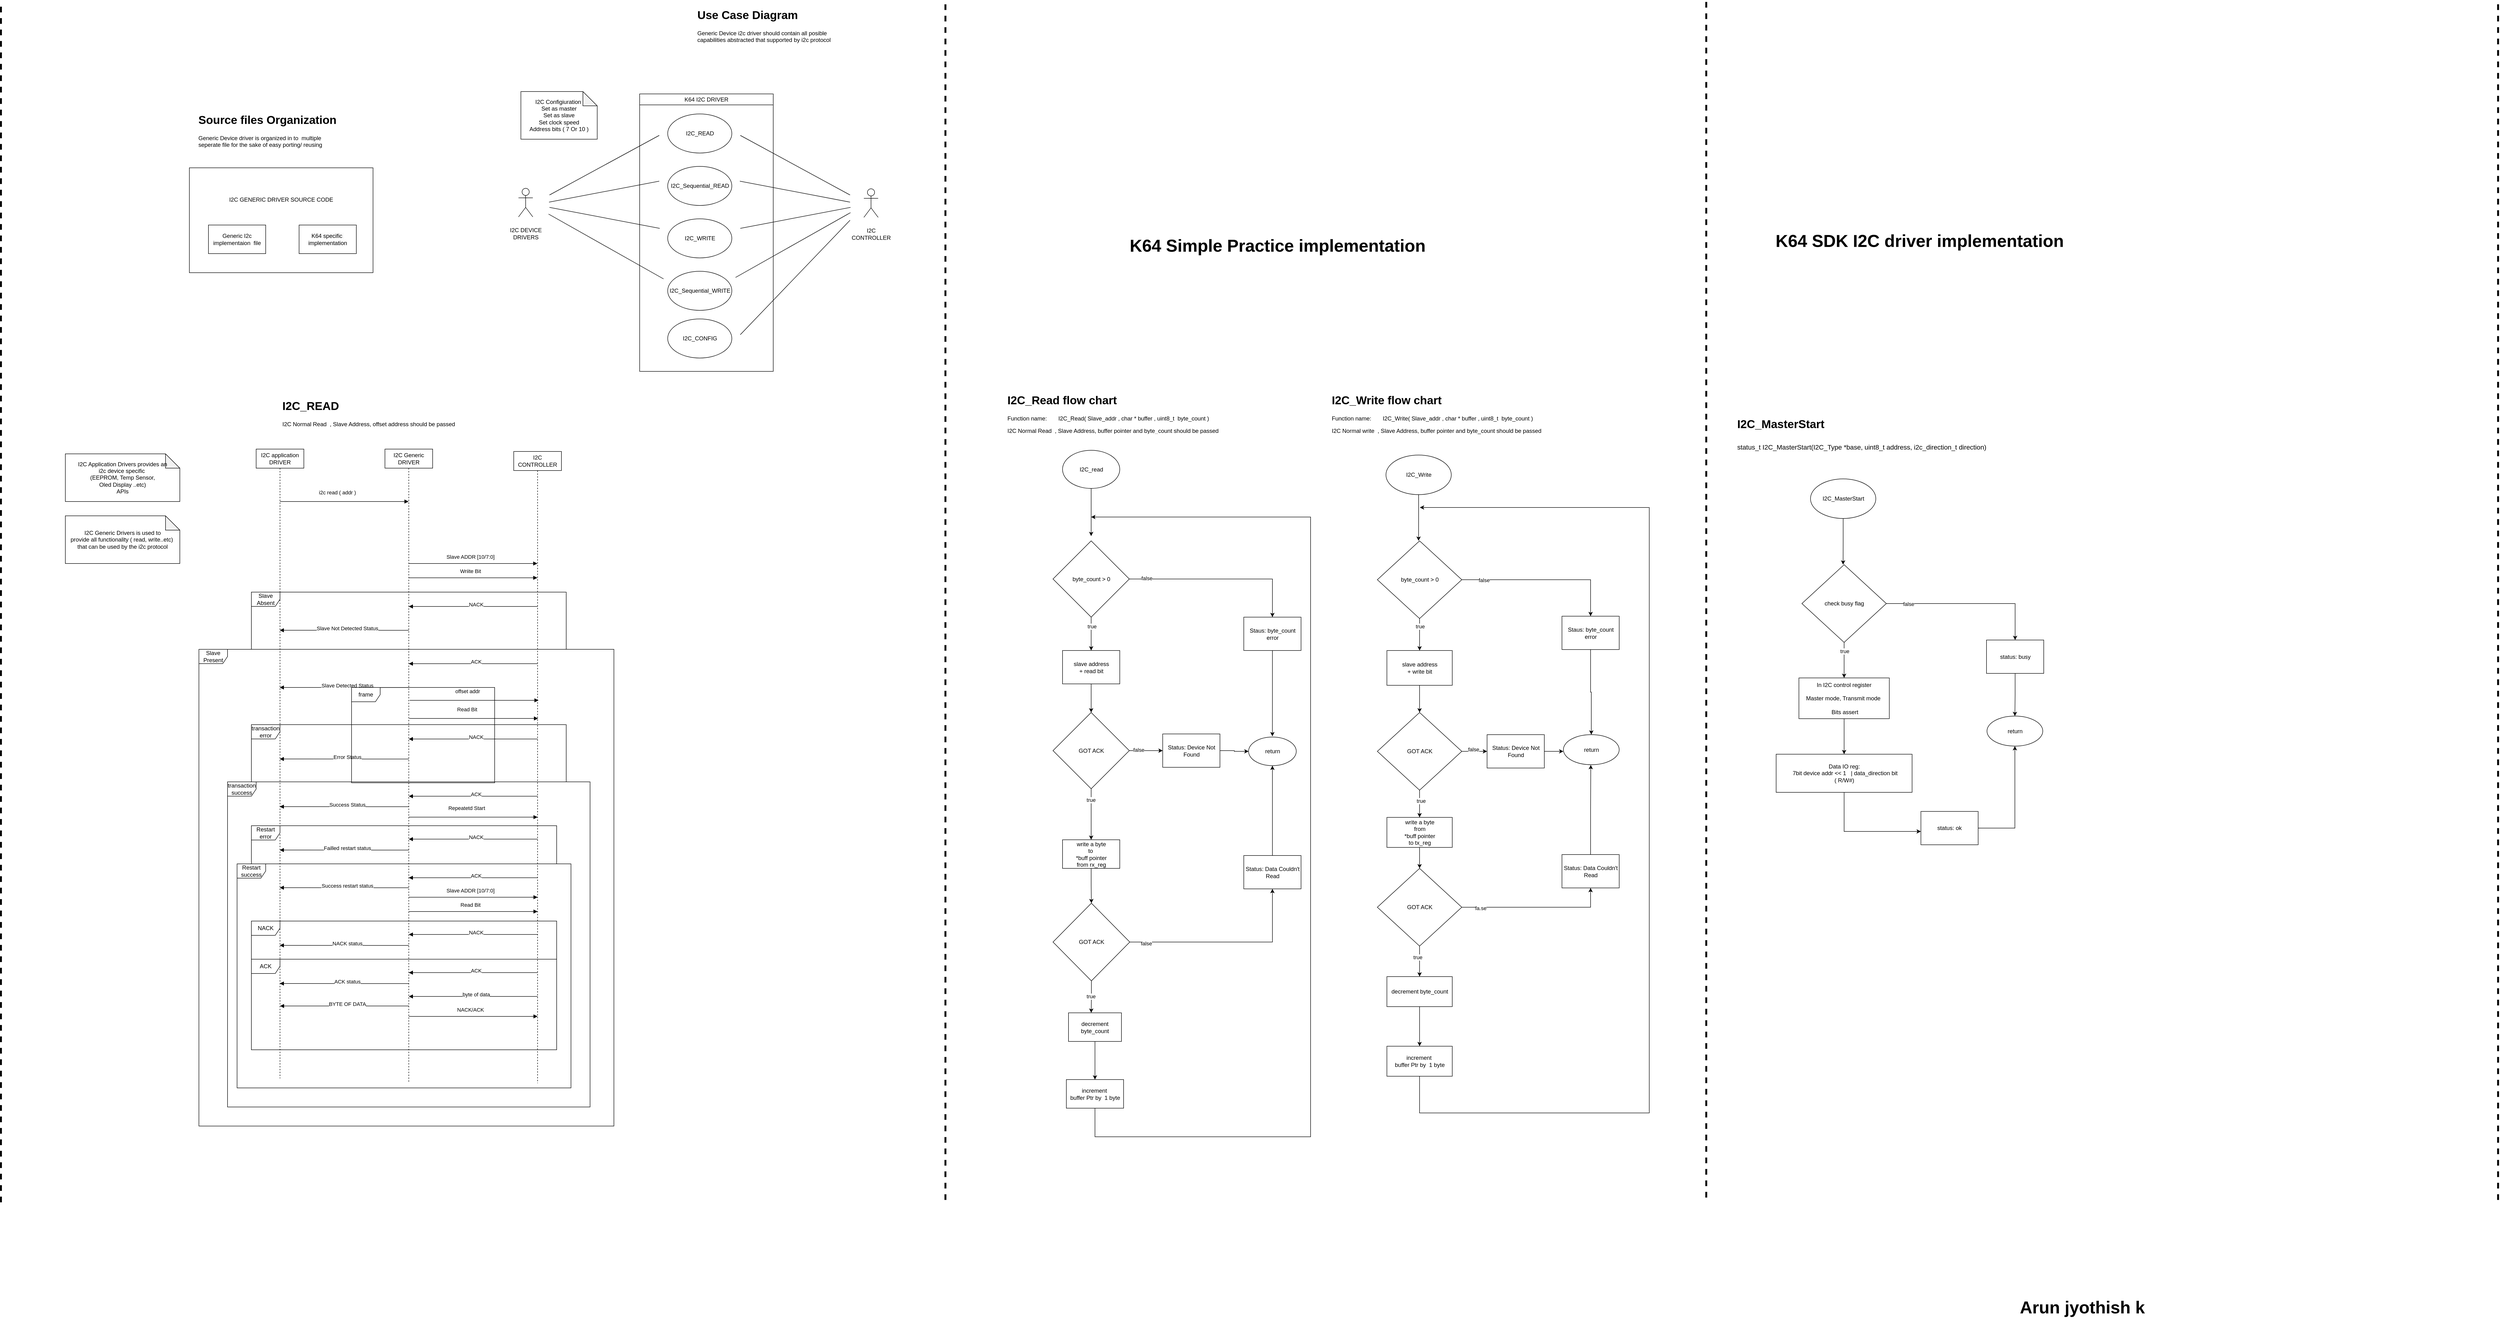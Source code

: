 <mxfile version="21.6.5" type="device">
  <diagram name="Page-1" id="e7e014a7-5840-1c2e-5031-d8a46d1fe8dd">
    <mxGraphModel dx="5681" dy="2771" grid="1" gridSize="5" guides="1" tooltips="1" connect="1" arrows="1" fold="1" page="1" pageScale="1" pageWidth="1169" pageHeight="826" background="none" math="0" shadow="0">
      <root>
        <mxCell id="0" />
        <mxCell id="1" parent="0" />
        <mxCell id="XDPDY2fB31B_0FSHA5QW-94" value="I2C application DRIVER" style="shape=umlLifeline;perimeter=lifelinePerimeter;whiteSpace=wrap;html=1;container=1;dropTarget=0;collapsible=0;recursiveResize=0;outlineConnect=0;portConstraint=eastwest;newEdgeStyle={&quot;edgeStyle&quot;:&quot;elbowEdgeStyle&quot;,&quot;elbow&quot;:&quot;vertical&quot;,&quot;curved&quot;:0,&quot;rounded&quot;:0};fontStyle=0" parent="1" vertex="1">
          <mxGeometry x="-750" y="880" width="100" height="1320" as="geometry" />
        </mxCell>
        <mxCell id="XDPDY2fB31B_0FSHA5QW-95" value="I2C Generic DRIVER" style="shape=umlLifeline;perimeter=lifelinePerimeter;whiteSpace=wrap;html=1;container=1;dropTarget=0;collapsible=0;recursiveResize=0;outlineConnect=0;portConstraint=eastwest;newEdgeStyle={&quot;edgeStyle&quot;:&quot;elbowEdgeStyle&quot;,&quot;elbow&quot;:&quot;vertical&quot;,&quot;curved&quot;:0,&quot;rounded&quot;:0};fontStyle=0" parent="1" vertex="1">
          <mxGeometry x="-480" y="880" width="100" height="1330" as="geometry" />
        </mxCell>
        <mxCell id="XDPDY2fB31B_0FSHA5QW-96" value="i2c read ( addr )" style="html=1;verticalAlign=bottom;endArrow=block;edgeStyle=elbowEdgeStyle;elbow=vertical;curved=0;rounded=0;fontStyle=0" parent="1" source="XDPDY2fB31B_0FSHA5QW-94" target="XDPDY2fB31B_0FSHA5QW-95" edge="1">
          <mxGeometry x="-0.109" y="10" width="80" relative="1" as="geometry">
            <mxPoint x="-470" y="1010" as="sourcePoint" />
            <mxPoint x="-440" y="1010" as="targetPoint" />
            <Array as="points">
              <mxPoint x="-540" y="990" />
              <mxPoint x="-530" y="1010" />
            </Array>
            <mxPoint as="offset" />
          </mxGeometry>
        </mxCell>
        <mxCell id="XDPDY2fB31B_0FSHA5QW-100" value="I2C CONTROLLER" style="shape=umlLifeline;perimeter=lifelinePerimeter;whiteSpace=wrap;html=1;container=1;dropTarget=0;collapsible=0;recursiveResize=0;outlineConnect=0;portConstraint=eastwest;newEdgeStyle={&quot;edgeStyle&quot;:&quot;elbowEdgeStyle&quot;,&quot;elbow&quot;:&quot;vertical&quot;,&quot;curved&quot;:0,&quot;rounded&quot;:0};fontStyle=0" parent="1" vertex="1">
          <mxGeometry x="-210" y="885" width="100" height="1325" as="geometry" />
        </mxCell>
        <mxCell id="XDPDY2fB31B_0FSHA5QW-101" value="Slave ADDR [10/7:0]" style="html=1;verticalAlign=bottom;endArrow=block;edgeStyle=elbowEdgeStyle;elbow=vertical;curved=0;rounded=0;fontStyle=0" parent="1" source="XDPDY2fB31B_0FSHA5QW-95" target="XDPDY2fB31B_0FSHA5QW-100" edge="1">
          <mxGeometry x="-0.044" y="5" width="80" relative="1" as="geometry">
            <mxPoint x="-399.69" y="1120" as="sourcePoint" />
            <mxPoint x="-190" y="1120" as="targetPoint" />
            <Array as="points">
              <mxPoint x="-309.5" y="1120" />
              <mxPoint x="-299.5" y="1140" />
            </Array>
            <mxPoint as="offset" />
          </mxGeometry>
        </mxCell>
        <mxCell id="XDPDY2fB31B_0FSHA5QW-102" value="Slave&lt;br&gt;Absent" style="shape=umlFrame;whiteSpace=wrap;html=1;pointerEvents=0;fontStyle=0" parent="1" vertex="1">
          <mxGeometry x="-760" y="1180" width="660" height="120" as="geometry" />
        </mxCell>
        <mxCell id="XDPDY2fB31B_0FSHA5QW-104" value="Wriite Bit" style="html=1;verticalAlign=bottom;endArrow=block;edgeStyle=elbowEdgeStyle;elbow=vertical;curved=0;rounded=0;fontStyle=0" parent="1" target="XDPDY2fB31B_0FSHA5QW-100" edge="1">
          <mxGeometry x="-0.044" y="5" width="80" relative="1" as="geometry">
            <mxPoint x="-430" y="1150" as="sourcePoint" />
            <mxPoint x="-190" y="1150" as="targetPoint" />
            <Array as="points">
              <mxPoint x="-309.5" y="1150" />
              <mxPoint x="-299.5" y="1170" />
            </Array>
            <mxPoint as="offset" />
          </mxGeometry>
        </mxCell>
        <mxCell id="XDPDY2fB31B_0FSHA5QW-105" value="Slave Not Detected Status" style="html=1;verticalAlign=bottom;endArrow=block;edgeStyle=elbowEdgeStyle;elbow=vertical;curved=0;rounded=0;fontStyle=0" parent="1" edge="1">
          <mxGeometry x="-0.044" y="5" width="80" relative="1" as="geometry">
            <mxPoint x="-430" y="1260.14" as="sourcePoint" />
            <mxPoint x="-700.5" y="1260" as="targetPoint" />
            <Array as="points">
              <mxPoint x="-539.5" y="1260" />
              <mxPoint x="-549.5" y="1240" />
            </Array>
            <mxPoint as="offset" />
          </mxGeometry>
        </mxCell>
        <mxCell id="XDPDY2fB31B_0FSHA5QW-106" value="NACK" style="html=1;verticalAlign=bottom;endArrow=block;edgeStyle=elbowEdgeStyle;elbow=horizontal;curved=0;rounded=0;fontStyle=0" parent="1" edge="1">
          <mxGeometry x="-0.044" y="5" width="80" relative="1" as="geometry">
            <mxPoint x="-160" y="1210.14" as="sourcePoint" />
            <mxPoint x="-430" y="1210.14" as="targetPoint" />
            <Array as="points">
              <mxPoint x="-269.5" y="1210" />
              <mxPoint x="-279.5" y="1190" />
            </Array>
            <mxPoint as="offset" />
          </mxGeometry>
        </mxCell>
        <mxCell id="XDPDY2fB31B_0FSHA5QW-108" value="Slave Present" style="shape=umlFrame;whiteSpace=wrap;html=1;pointerEvents=0;fontStyle=0" parent="1" vertex="1">
          <mxGeometry x="-870" y="1300" width="870" height="1000" as="geometry" />
        </mxCell>
        <mxCell id="XDPDY2fB31B_0FSHA5QW-109" value="Slave Detected Status" style="html=1;verticalAlign=bottom;endArrow=block;edgeStyle=elbowEdgeStyle;elbow=vertical;curved=0;rounded=0;fontStyle=0" parent="1" edge="1">
          <mxGeometry x="-0.044" y="5" width="80" relative="1" as="geometry">
            <mxPoint x="-430" y="1380.14" as="sourcePoint" />
            <mxPoint x="-700.5" y="1380" as="targetPoint" />
            <Array as="points">
              <mxPoint x="-539.5" y="1380" />
              <mxPoint x="-549.5" y="1360" />
            </Array>
            <mxPoint as="offset" />
          </mxGeometry>
        </mxCell>
        <mxCell id="XDPDY2fB31B_0FSHA5QW-110" value="ACK" style="html=1;verticalAlign=bottom;endArrow=block;edgeStyle=elbowEdgeStyle;elbow=horizontal;curved=0;rounded=0;fontStyle=0" parent="1" edge="1">
          <mxGeometry x="-0.044" y="5" width="80" relative="1" as="geometry">
            <mxPoint x="-160" y="1330.14" as="sourcePoint" />
            <mxPoint x="-430" y="1330.14" as="targetPoint" />
            <Array as="points">
              <mxPoint x="-269.5" y="1330" />
              <mxPoint x="-279.5" y="1310" />
            </Array>
            <mxPoint as="offset" />
          </mxGeometry>
        </mxCell>
        <mxCell id="XDPDY2fB31B_0FSHA5QW-113" value="offset addr" style="html=1;verticalAlign=bottom;endArrow=block;edgeStyle=elbowEdgeStyle;elbow=vertical;curved=0;rounded=0;fontStyle=0" parent="1" edge="1">
          <mxGeometry x="-0.109" y="10" width="80" relative="1" as="geometry">
            <mxPoint x="-428" y="1407" as="sourcePoint" />
            <mxPoint x="-158" y="1407" as="targetPoint" />
            <Array as="points">
              <mxPoint x="-268" y="1407" />
              <mxPoint x="-258" y="1427" />
            </Array>
            <mxPoint as="offset" />
          </mxGeometry>
        </mxCell>
        <mxCell id="XDPDY2fB31B_0FSHA5QW-114" value="transaction error" style="shape=umlFrame;whiteSpace=wrap;html=1;pointerEvents=0;fontStyle=0" parent="1" vertex="1">
          <mxGeometry x="-760" y="1458" width="660" height="120" as="geometry" />
        </mxCell>
        <mxCell id="XDPDY2fB31B_0FSHA5QW-115" value="NACK" style="html=1;verticalAlign=bottom;endArrow=block;edgeStyle=elbowEdgeStyle;elbow=horizontal;curved=0;rounded=0;fontStyle=0" parent="1" edge="1">
          <mxGeometry x="-0.044" y="5" width="80" relative="1" as="geometry">
            <mxPoint x="-160" y="1488.14" as="sourcePoint" />
            <mxPoint x="-430" y="1488.14" as="targetPoint" />
            <Array as="points">
              <mxPoint x="-269.5" y="1488" />
              <mxPoint x="-279.5" y="1468" />
            </Array>
            <mxPoint as="offset" />
          </mxGeometry>
        </mxCell>
        <mxCell id="XDPDY2fB31B_0FSHA5QW-116" value="transaction success" style="shape=umlFrame;whiteSpace=wrap;html=1;pointerEvents=0;fontStyle=0" parent="1" vertex="1">
          <mxGeometry x="-810" y="1578" width="760" height="682" as="geometry" />
        </mxCell>
        <mxCell id="XDPDY2fB31B_0FSHA5QW-117" value="ACK" style="html=1;verticalAlign=bottom;endArrow=block;edgeStyle=elbowEdgeStyle;elbow=horizontal;curved=0;rounded=0;fontStyle=0" parent="1" edge="1">
          <mxGeometry x="-0.044" y="5" width="80" relative="1" as="geometry">
            <mxPoint x="-160" y="1608.14" as="sourcePoint" />
            <mxPoint x="-430" y="1608.14" as="targetPoint" />
            <Array as="points">
              <mxPoint x="-269.5" y="1608" />
              <mxPoint x="-279.5" y="1588" />
            </Array>
            <mxPoint as="offset" />
          </mxGeometry>
        </mxCell>
        <mxCell id="XDPDY2fB31B_0FSHA5QW-118" value="Repeatetd Start" style="html=1;verticalAlign=bottom;endArrow=block;edgeStyle=elbowEdgeStyle;elbow=vertical;curved=0;rounded=0;fontStyle=0" parent="1" edge="1">
          <mxGeometry x="-0.109" y="10" width="80" relative="1" as="geometry">
            <mxPoint x="-430" y="1652" as="sourcePoint" />
            <mxPoint x="-160" y="1652" as="targetPoint" />
            <Array as="points">
              <mxPoint x="-270" y="1652" />
              <mxPoint x="-260" y="1672" />
            </Array>
            <mxPoint as="offset" />
          </mxGeometry>
        </mxCell>
        <mxCell id="XDPDY2fB31B_0FSHA5QW-119" value="Read Bit" style="html=1;verticalAlign=bottom;endArrow=block;edgeStyle=elbowEdgeStyle;elbow=vertical;curved=0;rounded=0;fontStyle=0" parent="1" edge="1">
          <mxGeometry x="-0.109" y="10" width="80" relative="1" as="geometry">
            <mxPoint x="-429" y="1445" as="sourcePoint" />
            <mxPoint x="-159" y="1445" as="targetPoint" />
            <Array as="points">
              <mxPoint x="-269" y="1445" />
              <mxPoint x="-259" y="1465" />
            </Array>
            <mxPoint as="offset" />
          </mxGeometry>
        </mxCell>
        <mxCell id="XDPDY2fB31B_0FSHA5QW-120" value="Error Status" style="html=1;verticalAlign=bottom;endArrow=block;edgeStyle=elbowEdgeStyle;elbow=vertical;curved=0;rounded=0;fontStyle=0" parent="1" edge="1">
          <mxGeometry x="-0.044" y="5" width="80" relative="1" as="geometry">
            <mxPoint x="-430" y="1530.14" as="sourcePoint" />
            <mxPoint x="-700.5" y="1530" as="targetPoint" />
            <Array as="points">
              <mxPoint x="-539.5" y="1530" />
              <mxPoint x="-549.5" y="1510" />
            </Array>
            <mxPoint as="offset" />
          </mxGeometry>
        </mxCell>
        <mxCell id="XDPDY2fB31B_0FSHA5QW-121" value="Failled restart status" style="html=1;verticalAlign=bottom;endArrow=block;edgeStyle=elbowEdgeStyle;elbow=vertical;curved=0;rounded=0;fontStyle=0" parent="1" edge="1">
          <mxGeometry x="-0.044" y="5" width="80" relative="1" as="geometry">
            <mxPoint x="-430" y="1721.14" as="sourcePoint" />
            <mxPoint x="-700.5" y="1721" as="targetPoint" />
            <Array as="points">
              <mxPoint x="-539.5" y="1721" />
              <mxPoint x="-549.5" y="1701" />
            </Array>
            <mxPoint as="offset" />
          </mxGeometry>
        </mxCell>
        <mxCell id="XDPDY2fB31B_0FSHA5QW-122" value="Success Status" style="html=1;verticalAlign=bottom;endArrow=block;edgeStyle=elbowEdgeStyle;elbow=vertical;curved=0;rounded=0;fontStyle=0" parent="1" edge="1">
          <mxGeometry x="-0.044" y="5" width="80" relative="1" as="geometry">
            <mxPoint x="-430" y="1630.14" as="sourcePoint" />
            <mxPoint x="-700.5" y="1630" as="targetPoint" />
            <Array as="points">
              <mxPoint x="-539.5" y="1630" />
              <mxPoint x="-549.5" y="1610" />
            </Array>
            <mxPoint as="offset" />
          </mxGeometry>
        </mxCell>
        <mxCell id="XDPDY2fB31B_0FSHA5QW-123" value="Restart error" style="shape=umlFrame;whiteSpace=wrap;html=1;pointerEvents=0;fontStyle=0" parent="1" vertex="1">
          <mxGeometry x="-760" y="1670" width="640" height="80" as="geometry" />
        </mxCell>
        <mxCell id="XDPDY2fB31B_0FSHA5QW-124" value="Restart success" style="shape=umlFrame;whiteSpace=wrap;html=1;pointerEvents=0;fontStyle=0" parent="1" vertex="1">
          <mxGeometry x="-790" y="1750" width="700" height="470" as="geometry" />
        </mxCell>
        <mxCell id="XDPDY2fB31B_0FSHA5QW-125" value="Success restart status" style="html=1;verticalAlign=bottom;endArrow=block;edgeStyle=elbowEdgeStyle;elbow=vertical;curved=0;rounded=0;fontStyle=0" parent="1" edge="1">
          <mxGeometry x="-0.044" y="5" width="80" relative="1" as="geometry">
            <mxPoint x="-430" y="1800.14" as="sourcePoint" />
            <mxPoint x="-700.5" y="1800" as="targetPoint" />
            <Array as="points">
              <mxPoint x="-539.5" y="1800" />
              <mxPoint x="-549.5" y="1780" />
            </Array>
            <mxPoint as="offset" />
          </mxGeometry>
        </mxCell>
        <mxCell id="XDPDY2fB31B_0FSHA5QW-126" value="NACK" style="html=1;verticalAlign=bottom;endArrow=block;edgeStyle=elbowEdgeStyle;elbow=horizontal;curved=0;rounded=0;fontStyle=0" parent="1" edge="1">
          <mxGeometry x="-0.044" y="5" width="80" relative="1" as="geometry">
            <mxPoint x="-160" y="1698.14" as="sourcePoint" />
            <mxPoint x="-430" y="1698.14" as="targetPoint" />
            <Array as="points">
              <mxPoint x="-269.5" y="1698" />
              <mxPoint x="-279.5" y="1678" />
            </Array>
            <mxPoint as="offset" />
          </mxGeometry>
        </mxCell>
        <mxCell id="XDPDY2fB31B_0FSHA5QW-127" value="ACK" style="html=1;verticalAlign=bottom;endArrow=block;edgeStyle=elbowEdgeStyle;elbow=horizontal;curved=0;rounded=0;fontStyle=0" parent="1" edge="1">
          <mxGeometry x="-0.044" y="5" width="80" relative="1" as="geometry">
            <mxPoint x="-160" y="1779.14" as="sourcePoint" />
            <mxPoint x="-430" y="1779.14" as="targetPoint" />
            <Array as="points">
              <mxPoint x="-269.5" y="1779" />
              <mxPoint x="-279.5" y="1759" />
            </Array>
            <mxPoint as="offset" />
          </mxGeometry>
        </mxCell>
        <mxCell id="XDPDY2fB31B_0FSHA5QW-130" value="I2C Application Drivers provides&amp;nbsp;an &lt;br&gt;i2c device specific&amp;nbsp;&lt;br&gt;(EEPROM, Temp Sensor,&lt;br&gt;Oled Display ..etc)&lt;br&gt;APIs" style="shape=note;whiteSpace=wrap;html=1;backgroundOutline=1;darkOpacity=0.05;" parent="1" vertex="1">
          <mxGeometry x="-1150" y="890" width="240" height="100" as="geometry" />
        </mxCell>
        <mxCell id="XDPDY2fB31B_0FSHA5QW-131" value="I2C Generic Drivers is used to &lt;br&gt;provide all functionality ( read, write..etc)&amp;nbsp;&lt;br&gt;that can be used by the i2c protocol" style="shape=note;whiteSpace=wrap;html=1;backgroundOutline=1;darkOpacity=0.05;" parent="1" vertex="1">
          <mxGeometry x="-1150" y="1020" width="240" height="100" as="geometry" />
        </mxCell>
        <mxCell id="XDPDY2fB31B_0FSHA5QW-132" value="Slave ADDR [10/7:0]" style="html=1;verticalAlign=bottom;endArrow=block;edgeStyle=elbowEdgeStyle;elbow=vertical;curved=0;rounded=0;fontStyle=0" parent="1" edge="1">
          <mxGeometry x="-0.044" y="5" width="80" relative="1" as="geometry">
            <mxPoint x="-430" y="1820" as="sourcePoint" />
            <mxPoint x="-160" y="1820" as="targetPoint" />
            <Array as="points">
              <mxPoint x="-309.5" y="1820" />
              <mxPoint x="-299.5" y="1840" />
            </Array>
            <mxPoint as="offset" />
          </mxGeometry>
        </mxCell>
        <mxCell id="XDPDY2fB31B_0FSHA5QW-136" value="NACK status" style="html=1;verticalAlign=bottom;endArrow=block;edgeStyle=elbowEdgeStyle;elbow=vertical;curved=0;rounded=0;fontStyle=0" parent="1" edge="1">
          <mxGeometry x="-0.044" y="5" width="80" relative="1" as="geometry">
            <mxPoint x="-430" y="1921.14" as="sourcePoint" />
            <mxPoint x="-700.5" y="1921" as="targetPoint" />
            <Array as="points">
              <mxPoint x="-539.5" y="1921" />
              <mxPoint x="-549.5" y="1901" />
            </Array>
            <mxPoint as="offset" />
          </mxGeometry>
        </mxCell>
        <mxCell id="XDPDY2fB31B_0FSHA5QW-137" value="NACK" style="shape=umlFrame;whiteSpace=wrap;html=1;pointerEvents=0;fontStyle=0" parent="1" vertex="1">
          <mxGeometry x="-760" y="1870" width="640" height="80" as="geometry" />
        </mxCell>
        <mxCell id="XDPDY2fB31B_0FSHA5QW-138" value="NACK" style="html=1;verticalAlign=bottom;endArrow=block;edgeStyle=elbowEdgeStyle;elbow=horizontal;curved=0;rounded=0;fontStyle=0" parent="1" edge="1">
          <mxGeometry x="-0.044" y="5" width="80" relative="1" as="geometry">
            <mxPoint x="-160" y="1898.14" as="sourcePoint" />
            <mxPoint x="-430" y="1898.14" as="targetPoint" />
            <Array as="points">
              <mxPoint x="-269.5" y="1898" />
              <mxPoint x="-279.5" y="1878" />
            </Array>
            <mxPoint as="offset" />
          </mxGeometry>
        </mxCell>
        <mxCell id="XDPDY2fB31B_0FSHA5QW-139" value="Read Bit" style="html=1;verticalAlign=bottom;endArrow=block;edgeStyle=elbowEdgeStyle;elbow=vertical;curved=0;rounded=0;fontStyle=0" parent="1" edge="1">
          <mxGeometry x="-0.044" y="5" width="80" relative="1" as="geometry">
            <mxPoint x="-430" y="1850" as="sourcePoint" />
            <mxPoint x="-160" y="1850" as="targetPoint" />
            <Array as="points">
              <mxPoint x="-309.5" y="1850" />
              <mxPoint x="-299.5" y="1870" />
            </Array>
            <mxPoint as="offset" />
          </mxGeometry>
        </mxCell>
        <mxCell id="XDPDY2fB31B_0FSHA5QW-140" value="ACK status" style="html=1;verticalAlign=bottom;endArrow=block;edgeStyle=elbowEdgeStyle;elbow=vertical;curved=0;rounded=0;fontStyle=0" parent="1" edge="1">
          <mxGeometry x="-0.044" y="5" width="80" relative="1" as="geometry">
            <mxPoint x="-430" y="2001.14" as="sourcePoint" />
            <mxPoint x="-700.5" y="2001" as="targetPoint" />
            <Array as="points">
              <mxPoint x="-539.5" y="2001" />
              <mxPoint x="-549.5" y="1981" />
            </Array>
            <mxPoint as="offset" />
          </mxGeometry>
        </mxCell>
        <mxCell id="XDPDY2fB31B_0FSHA5QW-141" value="ACK" style="shape=umlFrame;whiteSpace=wrap;html=1;pointerEvents=0;fontStyle=0" parent="1" vertex="1">
          <mxGeometry x="-760" y="1950" width="640" height="190" as="geometry" />
        </mxCell>
        <mxCell id="XDPDY2fB31B_0FSHA5QW-142" value="ACK" style="html=1;verticalAlign=bottom;endArrow=block;edgeStyle=elbowEdgeStyle;elbow=horizontal;curved=0;rounded=0;fontStyle=0" parent="1" edge="1">
          <mxGeometry x="-0.044" y="5" width="80" relative="1" as="geometry">
            <mxPoint x="-160" y="1978.14" as="sourcePoint" />
            <mxPoint x="-430" y="1978.14" as="targetPoint" />
            <Array as="points">
              <mxPoint x="-269.5" y="1978" />
              <mxPoint x="-279.5" y="1958" />
            </Array>
            <mxPoint as="offset" />
          </mxGeometry>
        </mxCell>
        <mxCell id="XDPDY2fB31B_0FSHA5QW-144" value="&lt;h1&gt;I2C_READ&lt;/h1&gt;&lt;p&gt;I2C Normal Read&amp;nbsp; , Slave Address, offset address should be passed&amp;nbsp;&lt;/p&gt;&lt;p&gt;&lt;br&gt;&lt;/p&gt;" style="text;html=1;strokeColor=none;fillColor=none;spacing=5;spacingTop=-20;whiteSpace=wrap;overflow=hidden;rounded=0;" parent="1" vertex="1">
          <mxGeometry x="-700" y="770" width="559" height="90" as="geometry" />
        </mxCell>
        <mxCell id="XDPDY2fB31B_0FSHA5QW-145" value="byte of data" style="html=1;verticalAlign=bottom;endArrow=block;edgeStyle=elbowEdgeStyle;elbow=horizontal;curved=0;rounded=0;fontStyle=0" parent="1" edge="1">
          <mxGeometry x="-0.044" y="5" width="80" relative="1" as="geometry">
            <mxPoint x="-160" y="2028.14" as="sourcePoint" />
            <mxPoint x="-430" y="2028.14" as="targetPoint" />
            <Array as="points">
              <mxPoint x="-269.5" y="2028" />
              <mxPoint x="-279.5" y="2008" />
            </Array>
            <mxPoint as="offset" />
          </mxGeometry>
        </mxCell>
        <mxCell id="XDPDY2fB31B_0FSHA5QW-146" value="NACK/ACK" style="html=1;verticalAlign=bottom;endArrow=block;edgeStyle=elbowEdgeStyle;elbow=vertical;curved=0;rounded=0;fontStyle=0" parent="1" edge="1">
          <mxGeometry x="-0.044" y="5" width="80" relative="1" as="geometry">
            <mxPoint x="-430" y="2070" as="sourcePoint" />
            <mxPoint x="-160" y="2070" as="targetPoint" />
            <Array as="points">
              <mxPoint x="-309.5" y="2070" />
              <mxPoint x="-299.5" y="2090" />
            </Array>
            <mxPoint as="offset" />
          </mxGeometry>
        </mxCell>
        <mxCell id="XDPDY2fB31B_0FSHA5QW-149" value="BYTE OF DATA" style="html=1;verticalAlign=bottom;endArrow=block;edgeStyle=elbowEdgeStyle;elbow=horizontal;curved=0;rounded=0;fontStyle=0" parent="1" edge="1">
          <mxGeometry x="-0.044" y="5" width="80" relative="1" as="geometry">
            <mxPoint x="-430" y="2048.14" as="sourcePoint" />
            <mxPoint x="-700" y="2048.14" as="targetPoint" />
            <Array as="points">
              <mxPoint x="-539.5" y="2048" />
              <mxPoint x="-549.5" y="2028" />
            </Array>
            <mxPoint as="offset" />
          </mxGeometry>
        </mxCell>
        <mxCell id="XDPDY2fB31B_0FSHA5QW-150" value="I2C GENERIC DRIVER SOURCE CODE&lt;br&gt;&lt;br&gt;&lt;br&gt;&lt;br&gt;&lt;br&gt;&lt;br&gt;&lt;br&gt;" style="rounded=0;whiteSpace=wrap;html=1;" parent="1" vertex="1">
          <mxGeometry x="-890" y="290" width="385" height="220" as="geometry" />
        </mxCell>
        <mxCell id="XDPDY2fB31B_0FSHA5QW-151" value="Generic I2c &lt;br&gt;implementaion&amp;nbsp; file" style="rounded=0;whiteSpace=wrap;html=1;" parent="1" vertex="1">
          <mxGeometry x="-850" y="410" width="120" height="60" as="geometry" />
        </mxCell>
        <mxCell id="XDPDY2fB31B_0FSHA5QW-152" value="&lt;span style=&quot;color: rgb(0, 0, 0); font-family: Helvetica; font-size: 12px; font-style: normal; font-variant-ligatures: normal; font-variant-caps: normal; font-weight: 400; letter-spacing: normal; orphans: 2; text-align: center; text-indent: 0px; text-transform: none; widows: 2; word-spacing: 0px; -webkit-text-stroke-width: 0px; background-color: rgb(251, 251, 251); text-decoration-thickness: initial; text-decoration-style: initial; text-decoration-color: initial; float: none; display: inline !important;&quot;&gt;K64 specific&amp;nbsp; implementation&lt;br&gt;&lt;/span&gt;" style="rounded=0;whiteSpace=wrap;html=1;" parent="1" vertex="1">
          <mxGeometry x="-660" y="410" width="120" height="60" as="geometry" />
        </mxCell>
        <mxCell id="XDPDY2fB31B_0FSHA5QW-156" value="&lt;h1&gt;Source files Organization&lt;/h1&gt;&lt;p&gt;Generic Device driver is organized in to&amp;nbsp; multiple seperate file for the sake of easy porting/ reusing&lt;br&gt;&lt;br&gt;&lt;/p&gt;" style="text;html=1;strokeColor=none;fillColor=none;spacing=5;spacingTop=-20;whiteSpace=wrap;overflow=hidden;rounded=0;" parent="1" vertex="1">
          <mxGeometry x="-876" y="170" width="310" height="110" as="geometry" />
        </mxCell>
        <mxCell id="XDPDY2fB31B_0FSHA5QW-171" value="&lt;h1&gt;Use Case Diagram&lt;/h1&gt;&lt;p&gt;Generic Device i2c driver should contain all posible capabilities abstracted that supported by i2c protocol&lt;br&gt;&lt;/p&gt;" style="text;html=1;strokeColor=none;fillColor=none;spacing=5;spacingTop=-20;whiteSpace=wrap;overflow=hidden;rounded=0;" parent="1" vertex="1">
          <mxGeometry x="170" y="-50" width="310" height="110" as="geometry" />
        </mxCell>
        <mxCell id="FrsKSQGcC8ofoDUd6UHJ-16" value="frame" style="shape=umlFrame;whiteSpace=wrap;html=1;pointerEvents=0;" parent="1" vertex="1">
          <mxGeometry x="-550" y="1380" width="300" height="200" as="geometry" />
        </mxCell>
        <mxCell id="VB3f98sTvIbPoCruJzA4-37" value="&lt;h1&gt;I2C_Write flow chart&lt;/h1&gt;&lt;div&gt;Function name:&lt;span style=&quot;white-space: pre;&quot;&gt;&#x9;&lt;/span&gt;I2C_Write( Slave_addr , char * buffer , uint8_t&amp;nbsp; byte_count )&lt;/div&gt;&lt;p&gt;I2C Normal write&amp;nbsp; , Slave Address, buffer pointer and byte_count should be passed&amp;nbsp;&lt;/p&gt;&lt;p&gt;&lt;br&gt;&lt;/p&gt;" style="text;html=1;strokeColor=none;fillColor=none;spacing=5;spacingTop=-20;whiteSpace=wrap;overflow=hidden;rounded=0;" vertex="1" parent="1">
          <mxGeometry x="1500" y="757.5" width="576" height="93" as="geometry" />
        </mxCell>
        <mxCell id="VB3f98sTvIbPoCruJzA4-113" value="&lt;h1&gt;&lt;font style=&quot;&quot;&gt;&lt;font style=&quot;font-size: 24px;&quot;&gt;I2C_MasterStart&lt;/font&gt;&lt;br&gt;&lt;/font&gt;&lt;/h1&gt;&lt;h1&gt;&lt;font style=&quot;font-size: 14px; font-weight: normal;&quot;&gt;status_t I2C_MasterStart(I2C_Type *base, uint8_t address, i2c_direction_t direction)&lt;/font&gt;&lt;br&gt;&lt;/h1&gt;" style="text;html=1;strokeColor=none;fillColor=none;spacing=5;spacingTop=-20;whiteSpace=wrap;overflow=hidden;rounded=0;" vertex="1" parent="1">
          <mxGeometry x="2350" y="807.5" width="1000" height="93" as="geometry" />
        </mxCell>
        <mxCell id="VB3f98sTvIbPoCruJzA4-142" value="" style="endArrow=none;dashed=1;html=1;rounded=0;strokeWidth=4;" edge="1" parent="1">
          <mxGeometry width="50" height="50" relative="1" as="geometry">
            <mxPoint x="2290" y="2450" as="sourcePoint" />
            <mxPoint x="2290" y="-60" as="targetPoint" />
          </mxGeometry>
        </mxCell>
        <mxCell id="VB3f98sTvIbPoCruJzA4-143" value="&lt;b&gt;&lt;font style=&quot;font-size: 36px;&quot;&gt;K64 SDK I2C driver implementation&lt;/font&gt;&lt;/b&gt;" style="text;html=1;align=center;verticalAlign=middle;resizable=0;points=[];autosize=1;strokeColor=none;fillColor=none;" vertex="1" parent="1">
          <mxGeometry x="2424" y="413" width="625" height="60" as="geometry" />
        </mxCell>
        <mxCell id="VB3f98sTvIbPoCruJzA4-144" value="&lt;b&gt;&lt;font style=&quot;font-size: 36px;&quot;&gt;K64 Simple Practice implementation&lt;/font&gt;&lt;/b&gt;" style="text;html=1;align=center;verticalAlign=middle;resizable=0;points=[];autosize=1;strokeColor=none;fillColor=none;" vertex="1" parent="1">
          <mxGeometry x="1071" y="423" width="640" height="60" as="geometry" />
        </mxCell>
        <mxCell id="VB3f98sTvIbPoCruJzA4-147" value="" style="endArrow=none;dashed=1;html=1;rounded=0;strokeWidth=4;" edge="1" parent="1">
          <mxGeometry width="50" height="50" relative="1" as="geometry">
            <mxPoint x="695" y="2455" as="sourcePoint" />
            <mxPoint x="695" y="-55" as="targetPoint" />
          </mxGeometry>
        </mxCell>
        <mxCell id="VB3f98sTvIbPoCruJzA4-149" value="&lt;b&gt;&lt;font style=&quot;font-size: 36px;&quot;&gt;Arun jyothish k&lt;/font&gt;&lt;/b&gt;" style="text;html=1;align=center;verticalAlign=middle;resizable=0;points=[];autosize=1;strokeColor=none;fillColor=none;" vertex="1" parent="1">
          <mxGeometry x="2935" y="2650" width="285" height="60" as="geometry" />
        </mxCell>
        <mxCell id="VB3f98sTvIbPoCruJzA4-150" value="" style="endArrow=none;dashed=1;html=1;rounded=0;strokeWidth=4;" edge="1" parent="1">
          <mxGeometry width="50" height="50" relative="1" as="geometry">
            <mxPoint x="3950" y="2455" as="sourcePoint" />
            <mxPoint x="3950" y="-55" as="targetPoint" />
          </mxGeometry>
        </mxCell>
        <mxCell id="VB3f98sTvIbPoCruJzA4-151" value="" style="endArrow=none;dashed=1;html=1;rounded=0;strokeWidth=4;" edge="1" parent="1">
          <mxGeometry width="50" height="50" relative="1" as="geometry">
            <mxPoint x="-1285" y="2460" as="sourcePoint" />
            <mxPoint x="-1285" y="-50" as="targetPoint" />
          </mxGeometry>
        </mxCell>
        <mxCell id="VB3f98sTvIbPoCruJzA4-152" value="" style="group" vertex="1" connectable="0" parent="1">
          <mxGeometry x="-200" y="130" width="754" height="587" as="geometry" />
        </mxCell>
        <mxCell id="2" value="K64 I2C DRIVER" style="swimlane;whiteSpace=wrap;fontStyle=0;container=0;" parent="VB3f98sTvIbPoCruJzA4-152" vertex="1">
          <mxGeometry x="254" y="5" width="280" height="582" as="geometry" />
        </mxCell>
        <mxCell id="XDPDY2fB31B_0FSHA5QW-45" value="&lt;br&gt;I2C DEVICE &lt;br&gt;DRIVERS" style="shape=umlActor;verticalLabelPosition=bottom;verticalAlign=top;html=1;outlineConnect=0;fontStyle=0" parent="VB3f98sTvIbPoCruJzA4-152" vertex="1">
          <mxGeometry y="203" width="30" height="60" as="geometry" />
        </mxCell>
        <mxCell id="XDPDY2fB31B_0FSHA5QW-46" value="&lt;br&gt;I2C &lt;br&gt;CONTROLLER" style="shape=umlActor;verticalLabelPosition=bottom;verticalAlign=top;html=1;outlineConnect=0;fontStyle=0" parent="VB3f98sTvIbPoCruJzA4-152" vertex="1">
          <mxGeometry x="724" y="204" width="30" height="60" as="geometry" />
        </mxCell>
        <mxCell id="XDPDY2fB31B_0FSHA5QW-64" value="" style="ellipse;whiteSpace=wrap;html=1;align=center;aspect=fixed;fillColor=none;strokeColor=none;resizable=0;perimeter=centerPerimeter;rotatable=0;allowArrows=0;points=[];outlineConnect=1;fontStyle=0;container=0;" parent="VB3f98sTvIbPoCruJzA4-152" vertex="1">
          <mxGeometry x="514" y="226" width="10" height="10" as="geometry" />
        </mxCell>
        <mxCell id="XDPDY2fB31B_0FSHA5QW-67" value="" style="ellipse;whiteSpace=wrap;html=1;align=center;aspect=fixed;fillColor=none;strokeColor=none;resizable=0;perimeter=centerPerimeter;rotatable=0;allowArrows=0;points=[];outlineConnect=1;fontStyle=0" parent="VB3f98sTvIbPoCruJzA4-152" vertex="1">
          <mxGeometry x="685" y="120" width="10" height="10" as="geometry" />
        </mxCell>
        <mxCell id="XDPDY2fB31B_0FSHA5QW-77" value="" style="endArrow=none;html=1;rounded=0;fontStyle=0" parent="VB3f98sTvIbPoCruJzA4-152" edge="1">
          <mxGeometry width="50" height="50" relative="1" as="geometry">
            <mxPoint x="455" y="390" as="sourcePoint" />
            <mxPoint x="696" y="254" as="targetPoint" />
          </mxGeometry>
        </mxCell>
        <mxCell id="XDPDY2fB31B_0FSHA5QW-78" value="" style="endArrow=none;html=1;rounded=0;fontStyle=0" parent="VB3f98sTvIbPoCruJzA4-152" edge="1">
          <mxGeometry width="50" height="50" relative="1" as="geometry">
            <mxPoint x="465" y="92" as="sourcePoint" />
            <mxPoint x="695" y="217" as="targetPoint" />
          </mxGeometry>
        </mxCell>
        <mxCell id="XDPDY2fB31B_0FSHA5QW-80" value="" style="endArrow=none;html=1;rounded=0;fontStyle=0" parent="VB3f98sTvIbPoCruJzA4-152" edge="1">
          <mxGeometry width="50" height="50" relative="1" as="geometry">
            <mxPoint x="465" y="287" as="sourcePoint" />
            <mxPoint x="696" y="243" as="targetPoint" />
          </mxGeometry>
        </mxCell>
        <mxCell id="XDPDY2fB31B_0FSHA5QW-87" value="" style="endArrow=none;html=1;rounded=0;fontStyle=0" parent="VB3f98sTvIbPoCruJzA4-152" edge="1">
          <mxGeometry width="50" height="50" relative="1" as="geometry">
            <mxPoint x="465" y="510" as="sourcePoint" />
            <mxPoint x="695" y="270" as="targetPoint" />
          </mxGeometry>
        </mxCell>
        <mxCell id="XDPDY2fB31B_0FSHA5QW-88" value="" style="endArrow=none;html=1;rounded=0;fontStyle=0" parent="VB3f98sTvIbPoCruJzA4-152" edge="1">
          <mxGeometry width="50" height="50" relative="1" as="geometry">
            <mxPoint x="464" y="188" as="sourcePoint" />
            <mxPoint x="695" y="232" as="targetPoint" />
          </mxGeometry>
        </mxCell>
        <mxCell id="XDPDY2fB31B_0FSHA5QW-89" value="" style="endArrow=none;html=1;rounded=0;fontStyle=0" parent="VB3f98sTvIbPoCruJzA4-152" edge="1">
          <mxGeometry width="50" height="50" relative="1" as="geometry">
            <mxPoint x="304" y="393" as="sourcePoint" />
            <mxPoint x="63" y="257" as="targetPoint" />
          </mxGeometry>
        </mxCell>
        <mxCell id="XDPDY2fB31B_0FSHA5QW-90" value="" style="endArrow=none;html=1;rounded=0;fontStyle=0" parent="VB3f98sTvIbPoCruJzA4-152" edge="1">
          <mxGeometry width="50" height="50" relative="1" as="geometry">
            <mxPoint x="295" y="92" as="sourcePoint" />
            <mxPoint x="65" y="217" as="targetPoint" />
          </mxGeometry>
        </mxCell>
        <mxCell id="XDPDY2fB31B_0FSHA5QW-91" value="" style="endArrow=none;html=1;rounded=0;fontStyle=0" parent="VB3f98sTvIbPoCruJzA4-152" edge="1">
          <mxGeometry width="50" height="50" relative="1" as="geometry">
            <mxPoint x="296" y="287" as="sourcePoint" />
            <mxPoint x="65" y="243" as="targetPoint" />
          </mxGeometry>
        </mxCell>
        <mxCell id="XDPDY2fB31B_0FSHA5QW-92" value="" style="endArrow=none;html=1;rounded=0;fontStyle=0" parent="VB3f98sTvIbPoCruJzA4-152" edge="1">
          <mxGeometry width="50" height="50" relative="1" as="geometry">
            <mxPoint x="295" y="188" as="sourcePoint" />
            <mxPoint x="64" y="232" as="targetPoint" />
          </mxGeometry>
        </mxCell>
        <mxCell id="XDPDY2fB31B_0FSHA5QW-93" value="I2C Configiuration&amp;nbsp;&lt;br&gt;Set as master&lt;br&gt;Set as slave&lt;br&gt;Set clock speed&lt;br&gt;Address bits ( 7 Or 10 )" style="shape=note;whiteSpace=wrap;html=1;backgroundOutline=1;darkOpacity=0.05;fontStyle=0" parent="VB3f98sTvIbPoCruJzA4-152" vertex="1">
          <mxGeometry x="5" width="160" height="100" as="geometry" />
        </mxCell>
        <mxCell id="XDPDY2fB31B_0FSHA5QW-42" value="I2C_READ" style="ellipse;whiteSpace=wrap;html=1;fontStyle=0;container=0;" parent="VB3f98sTvIbPoCruJzA4-152" vertex="1">
          <mxGeometry x="312.75" y="47" width="134.5" height="82" as="geometry" />
        </mxCell>
        <mxCell id="XDPDY2fB31B_0FSHA5QW-43" value="I2C_WRITE" style="ellipse;whiteSpace=wrap;html=1;fontStyle=0;container=0;" parent="VB3f98sTvIbPoCruJzA4-152" vertex="1">
          <mxGeometry x="312.75" y="267" width="134.5" height="82" as="geometry" />
        </mxCell>
        <mxCell id="XDPDY2fB31B_0FSHA5QW-44" value="I2C_Sequential_WRITE" style="ellipse;whiteSpace=wrap;html=1;fontStyle=0;container=0;" parent="VB3f98sTvIbPoCruJzA4-152" vertex="1">
          <mxGeometry x="312.75" y="377" width="134.5" height="82" as="geometry" />
        </mxCell>
        <mxCell id="XDPDY2fB31B_0FSHA5QW-84" value="I2C_Sequential_READ" style="ellipse;whiteSpace=wrap;html=1;fontStyle=0;container=0;" parent="VB3f98sTvIbPoCruJzA4-152" vertex="1">
          <mxGeometry x="312.75" y="157" width="134.5" height="82" as="geometry" />
        </mxCell>
        <mxCell id="XDPDY2fB31B_0FSHA5QW-86" value="I2C_CONFIG" style="ellipse;whiteSpace=wrap;html=1;fontStyle=0;container=0;" parent="VB3f98sTvIbPoCruJzA4-152" vertex="1">
          <mxGeometry x="312.75" y="477" width="134.5" height="82" as="geometry" />
        </mxCell>
        <mxCell id="VB3f98sTvIbPoCruJzA4-153" value="" style="group" vertex="1" connectable="0" parent="1">
          <mxGeometry x="2436.5" y="942.5" width="561" height="767.5" as="geometry" />
        </mxCell>
        <mxCell id="VB3f98sTvIbPoCruJzA4-107" value="I2C_MasterStart" style="ellipse;whiteSpace=wrap;html=1;" vertex="1" parent="VB3f98sTvIbPoCruJzA4-153">
          <mxGeometry x="72" width="137" height="83" as="geometry" />
        </mxCell>
        <mxCell id="VB3f98sTvIbPoCruJzA4-112" value="check busy flag" style="rhombus;whiteSpace=wrap;html=1;" vertex="1" parent="VB3f98sTvIbPoCruJzA4-153">
          <mxGeometry x="54" y="180" width="177" height="163" as="geometry" />
        </mxCell>
        <mxCell id="VB3f98sTvIbPoCruJzA4-106" style="edgeStyle=orthogonalEdgeStyle;rounded=0;orthogonalLoop=1;jettySize=auto;html=1;entryX=0.488;entryY=-0.001;entryDx=0;entryDy=0;entryPerimeter=0;" edge="1" parent="VB3f98sTvIbPoCruJzA4-153" source="VB3f98sTvIbPoCruJzA4-107" target="VB3f98sTvIbPoCruJzA4-112">
          <mxGeometry relative="1" as="geometry">
            <mxPoint x="134" y="170" as="targetPoint" />
          </mxGeometry>
        </mxCell>
        <mxCell id="VB3f98sTvIbPoCruJzA4-114" value="return" style="ellipse;whiteSpace=wrap;html=1;" vertex="1" parent="VB3f98sTvIbPoCruJzA4-153">
          <mxGeometry x="442" y="497.5" width="117" height="63" as="geometry" />
        </mxCell>
        <mxCell id="VB3f98sTvIbPoCruJzA4-116" value="Data IO reg:&lt;br&gt;&amp;nbsp;7bit device addr &amp;lt;&amp;lt; 1&amp;nbsp; &amp;nbsp;| data_direction bit&lt;br&gt;( R/W#)" style="rounded=0;whiteSpace=wrap;html=1;" vertex="1" parent="VB3f98sTvIbPoCruJzA4-153">
          <mxGeometry y="577.5" width="285" height="80" as="geometry" />
        </mxCell>
        <mxCell id="VB3f98sTvIbPoCruJzA4-117" style="edgeStyle=orthogonalEdgeStyle;rounded=0;orthogonalLoop=1;jettySize=auto;html=1;exitX=0.5;exitY=1;exitDx=0;exitDy=0;entryX=0.5;entryY=0;entryDx=0;entryDy=0;" edge="1" parent="VB3f98sTvIbPoCruJzA4-153" source="VB3f98sTvIbPoCruJzA4-118" target="VB3f98sTvIbPoCruJzA4-116">
          <mxGeometry relative="1" as="geometry">
            <mxPoint x="142.5" y="540" as="targetPoint" />
          </mxGeometry>
        </mxCell>
        <mxCell id="VB3f98sTvIbPoCruJzA4-118" value="In I2C control register&lt;br&gt;&lt;br&gt;Master mode, Transmit mode&amp;nbsp;&lt;br&gt;&lt;br&gt;&amp;nbsp;Bits assert" style="rounded=0;whiteSpace=wrap;html=1;" vertex="1" parent="VB3f98sTvIbPoCruJzA4-153">
          <mxGeometry x="47.75" y="417.5" width="189.5" height="85.5" as="geometry" />
        </mxCell>
        <mxCell id="VB3f98sTvIbPoCruJzA4-110" style="edgeStyle=orthogonalEdgeStyle;rounded=0;orthogonalLoop=1;jettySize=auto;html=1;exitX=0.5;exitY=1;exitDx=0;exitDy=0;entryX=0.5;entryY=0;entryDx=0;entryDy=0;" edge="1" parent="VB3f98sTvIbPoCruJzA4-153" source="VB3f98sTvIbPoCruJzA4-112" target="VB3f98sTvIbPoCruJzA4-118">
          <mxGeometry relative="1" as="geometry" />
        </mxCell>
        <mxCell id="VB3f98sTvIbPoCruJzA4-111" value="true" style="edgeLabel;html=1;align=center;verticalAlign=middle;resizable=0;points=[];" vertex="1" connectable="0" parent="VB3f98sTvIbPoCruJzA4-110">
          <mxGeometry x="-0.52" y="1" relative="1" as="geometry">
            <mxPoint as="offset" />
          </mxGeometry>
        </mxCell>
        <mxCell id="VB3f98sTvIbPoCruJzA4-135" style="edgeStyle=orthogonalEdgeStyle;rounded=0;orthogonalLoop=1;jettySize=auto;html=1;exitX=0.5;exitY=1;exitDx=0;exitDy=0;entryX=0.5;entryY=0;entryDx=0;entryDy=0;" edge="1" parent="VB3f98sTvIbPoCruJzA4-153" source="VB3f98sTvIbPoCruJzA4-136" target="VB3f98sTvIbPoCruJzA4-114">
          <mxGeometry relative="1" as="geometry">
            <mxPoint x="501.412" y="580" as="targetPoint" />
          </mxGeometry>
        </mxCell>
        <mxCell id="VB3f98sTvIbPoCruJzA4-136" value="status: busy" style="rounded=0;whiteSpace=wrap;html=1;" vertex="1" parent="VB3f98sTvIbPoCruJzA4-153">
          <mxGeometry x="441" y="338" width="120" height="70" as="geometry" />
        </mxCell>
        <mxCell id="VB3f98sTvIbPoCruJzA4-108" style="edgeStyle=orthogonalEdgeStyle;rounded=0;orthogonalLoop=1;jettySize=auto;html=1;exitX=1;exitY=0.5;exitDx=0;exitDy=0;entryX=0.5;entryY=0;entryDx=0;entryDy=0;" edge="1" parent="VB3f98sTvIbPoCruJzA4-153" source="VB3f98sTvIbPoCruJzA4-112" target="VB3f98sTvIbPoCruJzA4-136">
          <mxGeometry relative="1" as="geometry">
            <mxPoint x="308.5" y="260" as="targetPoint" />
          </mxGeometry>
        </mxCell>
        <mxCell id="VB3f98sTvIbPoCruJzA4-109" value="false" style="edgeLabel;html=1;align=center;verticalAlign=middle;resizable=0;points=[];" vertex="1" connectable="0" parent="VB3f98sTvIbPoCruJzA4-108">
          <mxGeometry x="-0.737" y="-1" relative="1" as="geometry">
            <mxPoint x="1" as="offset" />
          </mxGeometry>
        </mxCell>
        <mxCell id="VB3f98sTvIbPoCruJzA4-141" style="edgeStyle=orthogonalEdgeStyle;rounded=0;orthogonalLoop=1;jettySize=auto;html=1;exitX=1;exitY=0.5;exitDx=0;exitDy=0;" edge="1" parent="VB3f98sTvIbPoCruJzA4-153" source="VB3f98sTvIbPoCruJzA4-140" target="VB3f98sTvIbPoCruJzA4-114">
          <mxGeometry relative="1" as="geometry" />
        </mxCell>
        <mxCell id="VB3f98sTvIbPoCruJzA4-140" value="status: ok" style="rounded=0;whiteSpace=wrap;html=1;" vertex="1" parent="VB3f98sTvIbPoCruJzA4-153">
          <mxGeometry x="303.5" y="697.5" width="120" height="70" as="geometry" />
        </mxCell>
        <mxCell id="VB3f98sTvIbPoCruJzA4-115" style="edgeStyle=orthogonalEdgeStyle;rounded=0;orthogonalLoop=1;jettySize=auto;html=1;exitX=0.5;exitY=1;exitDx=0;exitDy=0;entryX=-0.001;entryY=0.6;entryDx=0;entryDy=0;entryPerimeter=0;" edge="1" parent="VB3f98sTvIbPoCruJzA4-153" source="VB3f98sTvIbPoCruJzA4-116" target="VB3f98sTvIbPoCruJzA4-140">
          <mxGeometry relative="1" as="geometry">
            <mxPoint x="323.5" y="747.5" as="targetPoint" />
          </mxGeometry>
        </mxCell>
        <mxCell id="VB3f98sTvIbPoCruJzA4-154" value="" style="group" vertex="1" connectable="0" parent="1">
          <mxGeometry x="1600.5" y="892.5" width="570" height="1380" as="geometry" />
        </mxCell>
        <mxCell id="VB3f98sTvIbPoCruJzA4-33" value="I2C_Write" style="ellipse;whiteSpace=wrap;html=1;" vertex="1" parent="VB3f98sTvIbPoCruJzA4-154">
          <mxGeometry x="18" width="137" height="83" as="geometry" />
        </mxCell>
        <mxCell id="VB3f98sTvIbPoCruJzA4-36" value="byte_count &amp;gt; 0" style="rhombus;whiteSpace=wrap;html=1;" vertex="1" parent="VB3f98sTvIbPoCruJzA4-154">
          <mxGeometry y="180" width="177" height="163" as="geometry" />
        </mxCell>
        <mxCell id="VB3f98sTvIbPoCruJzA4-32" style="edgeStyle=orthogonalEdgeStyle;rounded=0;orthogonalLoop=1;jettySize=auto;html=1;entryX=0.488;entryY=-0.001;entryDx=0;entryDy=0;entryPerimeter=0;" edge="1" parent="VB3f98sTvIbPoCruJzA4-154" source="VB3f98sTvIbPoCruJzA4-33" target="VB3f98sTvIbPoCruJzA4-36">
          <mxGeometry relative="1" as="geometry">
            <mxPoint x="80" y="170" as="targetPoint" />
          </mxGeometry>
        </mxCell>
        <mxCell id="VB3f98sTvIbPoCruJzA4-41" value="return" style="ellipse;whiteSpace=wrap;html=1;" vertex="1" parent="VB3f98sTvIbPoCruJzA4-154">
          <mxGeometry x="390" y="586.5" width="117" height="63" as="geometry" />
        </mxCell>
        <mxCell id="VB3f98sTvIbPoCruJzA4-42" value="write a byte&lt;br&gt;from&lt;br&gt;*buff pointer&lt;br&gt;to tx_reg" style="rounded=0;whiteSpace=wrap;html=1;" vertex="1" parent="VB3f98sTvIbPoCruJzA4-154">
          <mxGeometry x="20" y="760" width="137" height="63" as="geometry" />
        </mxCell>
        <mxCell id="VB3f98sTvIbPoCruJzA4-44" value="slave address&lt;br&gt;+ write bit" style="rounded=0;whiteSpace=wrap;html=1;" vertex="1" parent="VB3f98sTvIbPoCruJzA4-154">
          <mxGeometry x="20" y="410" width="137" height="73" as="geometry" />
        </mxCell>
        <mxCell id="VB3f98sTvIbPoCruJzA4-35" style="edgeStyle=orthogonalEdgeStyle;rounded=0;orthogonalLoop=1;jettySize=auto;html=1;exitX=0.5;exitY=1;exitDx=0;exitDy=0;entryX=0.5;entryY=0;entryDx=0;entryDy=0;" edge="1" parent="VB3f98sTvIbPoCruJzA4-154" source="VB3f98sTvIbPoCruJzA4-36" target="VB3f98sTvIbPoCruJzA4-44">
          <mxGeometry relative="1" as="geometry" />
        </mxCell>
        <mxCell id="VB3f98sTvIbPoCruJzA4-103" value="true" style="edgeLabel;html=1;align=center;verticalAlign=middle;resizable=0;points=[];" vertex="1" connectable="0" parent="VB3f98sTvIbPoCruJzA4-35">
          <mxGeometry x="-0.52" y="1" relative="1" as="geometry">
            <mxPoint as="offset" />
          </mxGeometry>
        </mxCell>
        <mxCell id="VB3f98sTvIbPoCruJzA4-45" style="edgeStyle=orthogonalEdgeStyle;rounded=0;orthogonalLoop=1;jettySize=auto;html=1;exitX=0.5;exitY=1;exitDx=0;exitDy=0;" edge="1" parent="VB3f98sTvIbPoCruJzA4-154" source="VB3f98sTvIbPoCruJzA4-46" target="VB3f98sTvIbPoCruJzA4-42">
          <mxGeometry relative="1" as="geometry">
            <mxPoint x="89.596" y="736.472" as="targetPoint" />
          </mxGeometry>
        </mxCell>
        <mxCell id="VB3f98sTvIbPoCruJzA4-101" value="true" style="edgeLabel;html=1;align=center;verticalAlign=middle;resizable=0;points=[];" vertex="1" connectable="0" parent="VB3f98sTvIbPoCruJzA4-45">
          <mxGeometry x="-0.187" y="3" relative="1" as="geometry">
            <mxPoint y="-1" as="offset" />
          </mxGeometry>
        </mxCell>
        <mxCell id="VB3f98sTvIbPoCruJzA4-46" value="GOT ACK" style="rhombus;whiteSpace=wrap;html=1;" vertex="1" parent="VB3f98sTvIbPoCruJzA4-154">
          <mxGeometry y="540" width="177" height="163" as="geometry" />
        </mxCell>
        <mxCell id="VB3f98sTvIbPoCruJzA4-43" style="edgeStyle=orthogonalEdgeStyle;rounded=0;orthogonalLoop=1;jettySize=auto;html=1;exitX=0.5;exitY=1;exitDx=0;exitDy=0;entryX=0.5;entryY=0;entryDx=0;entryDy=0;" edge="1" parent="VB3f98sTvIbPoCruJzA4-154" source="VB3f98sTvIbPoCruJzA4-44" target="VB3f98sTvIbPoCruJzA4-46">
          <mxGeometry relative="1" as="geometry" />
        </mxCell>
        <mxCell id="VB3f98sTvIbPoCruJzA4-48" value="decrement byte_count" style="rounded=0;whiteSpace=wrap;html=1;" vertex="1" parent="VB3f98sTvIbPoCruJzA4-154">
          <mxGeometry x="20" y="1094" width="137" height="63" as="geometry" />
        </mxCell>
        <mxCell id="VB3f98sTvIbPoCruJzA4-72" style="edgeStyle=orthogonalEdgeStyle;rounded=0;orthogonalLoop=1;jettySize=auto;html=1;exitX=0.5;exitY=1;exitDx=0;exitDy=0;" edge="1" parent="VB3f98sTvIbPoCruJzA4-154" source="VB3f98sTvIbPoCruJzA4-55">
          <mxGeometry relative="1" as="geometry">
            <mxPoint x="89" y="110" as="targetPoint" />
            <Array as="points">
              <mxPoint x="89" y="1380" />
              <mxPoint x="570" y="1380" />
              <mxPoint x="570" y="110" />
            </Array>
          </mxGeometry>
        </mxCell>
        <mxCell id="VB3f98sTvIbPoCruJzA4-55" value="increment&amp;nbsp;&lt;br&gt;buffer Ptr by&amp;nbsp; 1 byte" style="rounded=0;whiteSpace=wrap;html=1;" vertex="1" parent="VB3f98sTvIbPoCruJzA4-154">
          <mxGeometry x="20" y="1240" width="137" height="63" as="geometry" />
        </mxCell>
        <mxCell id="VB3f98sTvIbPoCruJzA4-57" style="edgeStyle=orthogonalEdgeStyle;rounded=0;orthogonalLoop=1;jettySize=auto;html=1;exitX=0.5;exitY=1;exitDx=0;exitDy=0;entryX=0.5;entryY=0;entryDx=0;entryDy=0;" edge="1" parent="VB3f98sTvIbPoCruJzA4-154" source="VB3f98sTvIbPoCruJzA4-48" target="VB3f98sTvIbPoCruJzA4-55">
          <mxGeometry relative="1" as="geometry" />
        </mxCell>
        <mxCell id="VB3f98sTvIbPoCruJzA4-64" style="edgeStyle=orthogonalEdgeStyle;rounded=0;orthogonalLoop=1;jettySize=auto;html=1;exitX=0.5;exitY=1;exitDx=0;exitDy=0;entryX=0.5;entryY=0;entryDx=0;entryDy=0;" edge="1" parent="VB3f98sTvIbPoCruJzA4-154" source="VB3f98sTvIbPoCruJzA4-62" target="VB3f98sTvIbPoCruJzA4-48">
          <mxGeometry relative="1" as="geometry" />
        </mxCell>
        <mxCell id="VB3f98sTvIbPoCruJzA4-70" value="true" style="edgeLabel;html=1;align=center;verticalAlign=middle;resizable=0;points=[];" vertex="1" connectable="0" parent="VB3f98sTvIbPoCruJzA4-64">
          <mxGeometry x="-0.234" y="-4" relative="1" as="geometry">
            <mxPoint y="-1" as="offset" />
          </mxGeometry>
        </mxCell>
        <mxCell id="VB3f98sTvIbPoCruJzA4-62" value="GOT ACK" style="rhombus;whiteSpace=wrap;html=1;" vertex="1" parent="VB3f98sTvIbPoCruJzA4-154">
          <mxGeometry y="867" width="177" height="163" as="geometry" />
        </mxCell>
        <mxCell id="VB3f98sTvIbPoCruJzA4-63" style="edgeStyle=orthogonalEdgeStyle;rounded=0;orthogonalLoop=1;jettySize=auto;html=1;exitX=0.5;exitY=1;exitDx=0;exitDy=0;entryX=0.5;entryY=0;entryDx=0;entryDy=0;" edge="1" parent="VB3f98sTvIbPoCruJzA4-154" source="VB3f98sTvIbPoCruJzA4-42" target="VB3f98sTvIbPoCruJzA4-62">
          <mxGeometry relative="1" as="geometry" />
        </mxCell>
        <mxCell id="VB3f98sTvIbPoCruJzA4-91" style="edgeStyle=orthogonalEdgeStyle;rounded=0;orthogonalLoop=1;jettySize=auto;html=1;exitX=0.5;exitY=0;exitDx=0;exitDy=0;" edge="1" parent="VB3f98sTvIbPoCruJzA4-154" source="VB3f98sTvIbPoCruJzA4-84">
          <mxGeometry relative="1" as="geometry">
            <mxPoint x="447.412" y="650" as="targetPoint" />
          </mxGeometry>
        </mxCell>
        <mxCell id="VB3f98sTvIbPoCruJzA4-84" value="Status: Data Couldn&#39;t Read" style="rounded=0;whiteSpace=wrap;html=1;" vertex="1" parent="VB3f98sTvIbPoCruJzA4-154">
          <mxGeometry x="387" y="838" width="120" height="70" as="geometry" />
        </mxCell>
        <mxCell id="VB3f98sTvIbPoCruJzA4-90" style="edgeStyle=orthogonalEdgeStyle;rounded=0;orthogonalLoop=1;jettySize=auto;html=1;exitX=1;exitY=0.5;exitDx=0;exitDy=0;entryX=0.5;entryY=1;entryDx=0;entryDy=0;" edge="1" parent="VB3f98sTvIbPoCruJzA4-154" source="VB3f98sTvIbPoCruJzA4-62" target="VB3f98sTvIbPoCruJzA4-84">
          <mxGeometry relative="1" as="geometry" />
        </mxCell>
        <mxCell id="VB3f98sTvIbPoCruJzA4-97" value="fa.se" style="edgeLabel;html=1;align=center;verticalAlign=middle;resizable=0;points=[];" vertex="1" connectable="0" parent="VB3f98sTvIbPoCruJzA4-90">
          <mxGeometry x="-0.745" y="-2" relative="1" as="geometry">
            <mxPoint as="offset" />
          </mxGeometry>
        </mxCell>
        <mxCell id="VB3f98sTvIbPoCruJzA4-92" style="edgeStyle=orthogonalEdgeStyle;rounded=0;orthogonalLoop=1;jettySize=auto;html=1;exitX=0.5;exitY=1;exitDx=0;exitDy=0;entryX=0.5;entryY=0;entryDx=0;entryDy=0;" edge="1" parent="VB3f98sTvIbPoCruJzA4-154" source="VB3f98sTvIbPoCruJzA4-85" target="VB3f98sTvIbPoCruJzA4-41">
          <mxGeometry relative="1" as="geometry">
            <mxPoint x="447.412" y="580" as="targetPoint" />
          </mxGeometry>
        </mxCell>
        <mxCell id="VB3f98sTvIbPoCruJzA4-85" value="Staus: byte_count error" style="rounded=0;whiteSpace=wrap;html=1;" vertex="1" parent="VB3f98sTvIbPoCruJzA4-154">
          <mxGeometry x="387" y="338" width="120" height="70" as="geometry" />
        </mxCell>
        <mxCell id="VB3f98sTvIbPoCruJzA4-34" style="edgeStyle=orthogonalEdgeStyle;rounded=0;orthogonalLoop=1;jettySize=auto;html=1;exitX=1;exitY=0.5;exitDx=0;exitDy=0;entryX=0.5;entryY=0;entryDx=0;entryDy=0;" edge="1" parent="VB3f98sTvIbPoCruJzA4-154" source="VB3f98sTvIbPoCruJzA4-36" target="VB3f98sTvIbPoCruJzA4-85">
          <mxGeometry relative="1" as="geometry">
            <mxPoint x="254.5" y="260" as="targetPoint" />
          </mxGeometry>
        </mxCell>
        <mxCell id="VB3f98sTvIbPoCruJzA4-102" value="false" style="edgeLabel;html=1;align=center;verticalAlign=middle;resizable=0;points=[];" vertex="1" connectable="0" parent="VB3f98sTvIbPoCruJzA4-34">
          <mxGeometry x="-0.737" y="-1" relative="1" as="geometry">
            <mxPoint x="1" as="offset" />
          </mxGeometry>
        </mxCell>
        <mxCell id="VB3f98sTvIbPoCruJzA4-89" style="edgeStyle=orthogonalEdgeStyle;rounded=0;orthogonalLoop=1;jettySize=auto;html=1;exitX=1;exitY=0.5;exitDx=0;exitDy=0;entryX=0;entryY=0.557;entryDx=0;entryDy=0;entryPerimeter=0;" edge="1" parent="VB3f98sTvIbPoCruJzA4-154" source="VB3f98sTvIbPoCruJzA4-86" target="VB3f98sTvIbPoCruJzA4-41">
          <mxGeometry relative="1" as="geometry" />
        </mxCell>
        <mxCell id="VB3f98sTvIbPoCruJzA4-86" value="Status: Device Not Found" style="rounded=0;whiteSpace=wrap;html=1;" vertex="1" parent="VB3f98sTvIbPoCruJzA4-154">
          <mxGeometry x="230" y="586.5" width="120" height="70" as="geometry" />
        </mxCell>
        <mxCell id="VB3f98sTvIbPoCruJzA4-87" style="edgeStyle=orthogonalEdgeStyle;rounded=0;orthogonalLoop=1;jettySize=auto;html=1;exitX=1;exitY=0.5;exitDx=0;exitDy=0;entryX=0;entryY=0.5;entryDx=0;entryDy=0;" edge="1" parent="VB3f98sTvIbPoCruJzA4-154" source="VB3f98sTvIbPoCruJzA4-46" target="VB3f98sTvIbPoCruJzA4-86">
          <mxGeometry relative="1" as="geometry" />
        </mxCell>
        <mxCell id="VB3f98sTvIbPoCruJzA4-100" value="false" style="edgeLabel;html=1;align=center;verticalAlign=middle;resizable=0;points=[];" vertex="1" connectable="0" parent="VB3f98sTvIbPoCruJzA4-87">
          <mxGeometry x="-0.132" y="4" relative="1" as="geometry">
            <mxPoint x="1" as="offset" />
          </mxGeometry>
        </mxCell>
        <mxCell id="VB3f98sTvIbPoCruJzA4-155" value="" style="group" vertex="1" connectable="0" parent="1">
          <mxGeometry x="820" y="757.5" width="640.5" height="1565" as="geometry" />
        </mxCell>
        <mxCell id="VB3f98sTvIbPoCruJzA4-31" style="edgeStyle=orthogonalEdgeStyle;rounded=0;orthogonalLoop=1;jettySize=auto;html=1;" edge="1" parent="VB3f98sTvIbPoCruJzA4-155" source="XDPDY2fB31B_0FSHA5QW-169">
          <mxGeometry relative="1" as="geometry">
            <mxPoint x="180.5" y="305" as="targetPoint" />
          </mxGeometry>
        </mxCell>
        <mxCell id="XDPDY2fB31B_0FSHA5QW-169" value="I2C_read" style="ellipse;whiteSpace=wrap;html=1;" parent="VB3f98sTvIbPoCruJzA4-155" vertex="1">
          <mxGeometry x="120.5" y="125" width="120" height="80" as="geometry" />
        </mxCell>
        <mxCell id="XDPDY2fB31B_0FSHA5QW-170" value="byte_count &amp;gt; 0" style="rhombus;whiteSpace=wrap;html=1;" parent="VB3f98sTvIbPoCruJzA4-155" vertex="1">
          <mxGeometry x="100.5" y="315" width="160" height="160" as="geometry" />
        </mxCell>
        <mxCell id="XDPDY2fB31B_0FSHA5QW-172" value="&lt;h1&gt;I2C_Read flow chart&lt;/h1&gt;&lt;div&gt;Function name:&lt;span style=&quot;white-space: pre;&quot;&gt;&#x9;&lt;/span&gt;I2C_Read( Slave_addr , char * buffer , uint8_t&amp;nbsp; byte_count )&lt;/div&gt;&lt;p&gt;I2C Normal Read&amp;nbsp; , Slave Address, buffer pointer and byte_count should be passed&amp;nbsp;&lt;/p&gt;&lt;p&gt;&lt;br&gt;&lt;/p&gt;" style="text;html=1;strokeColor=none;fillColor=none;spacing=5;spacingTop=-20;whiteSpace=wrap;overflow=hidden;rounded=0;" parent="VB3f98sTvIbPoCruJzA4-155" vertex="1">
          <mxGeometry width="559" height="90" as="geometry" />
        </mxCell>
        <mxCell id="FrsKSQGcC8ofoDUd6UHJ-10" value="return" style="ellipse;whiteSpace=wrap;html=1;" parent="VB3f98sTvIbPoCruJzA4-155" vertex="1">
          <mxGeometry x="510.5" y="726.5" width="100" height="60" as="geometry" />
        </mxCell>
        <mxCell id="VB3f98sTvIbPoCruJzA4-8" value="write a byte&lt;br&gt;to&amp;nbsp;&lt;br&gt;*buff pointer&lt;br&gt;from rx_reg" style="rounded=0;whiteSpace=wrap;html=1;" vertex="1" parent="VB3f98sTvIbPoCruJzA4-155">
          <mxGeometry x="120.5" y="942" width="120" height="60" as="geometry" />
        </mxCell>
        <mxCell id="VB3f98sTvIbPoCruJzA4-9" value="slave address&lt;br&gt;+ read bit" style="rounded=0;whiteSpace=wrap;html=1;" vertex="1" parent="VB3f98sTvIbPoCruJzA4-155">
          <mxGeometry x="120.5" y="545" width="120" height="70" as="geometry" />
        </mxCell>
        <mxCell id="VB3f98sTvIbPoCruJzA4-22" style="edgeStyle=orthogonalEdgeStyle;rounded=0;orthogonalLoop=1;jettySize=auto;html=1;exitX=0.5;exitY=1;exitDx=0;exitDy=0;entryX=0.5;entryY=0;entryDx=0;entryDy=0;" edge="1" parent="VB3f98sTvIbPoCruJzA4-155" source="XDPDY2fB31B_0FSHA5QW-170" target="VB3f98sTvIbPoCruJzA4-9">
          <mxGeometry relative="1" as="geometry" />
        </mxCell>
        <mxCell id="VB3f98sTvIbPoCruJzA4-105" value="true" style="edgeLabel;html=1;align=center;verticalAlign=middle;resizable=0;points=[];" vertex="1" connectable="0" parent="VB3f98sTvIbPoCruJzA4-22">
          <mxGeometry x="-0.455" y="1" relative="1" as="geometry">
            <mxPoint as="offset" />
          </mxGeometry>
        </mxCell>
        <mxCell id="VB3f98sTvIbPoCruJzA4-66" style="edgeStyle=orthogonalEdgeStyle;rounded=0;orthogonalLoop=1;jettySize=auto;html=1;exitX=0.5;exitY=1;exitDx=0;exitDy=0;entryX=0.5;entryY=0;entryDx=0;entryDy=0;" edge="1" parent="VB3f98sTvIbPoCruJzA4-155" source="VB3f98sTvIbPoCruJzA4-13" target="VB3f98sTvIbPoCruJzA4-8">
          <mxGeometry relative="1" as="geometry" />
        </mxCell>
        <mxCell id="VB3f98sTvIbPoCruJzA4-99" value="true" style="edgeLabel;html=1;align=center;verticalAlign=middle;resizable=0;points=[];" vertex="1" connectable="0" parent="VB3f98sTvIbPoCruJzA4-66">
          <mxGeometry x="-0.542" y="-1" relative="1" as="geometry">
            <mxPoint y="-1" as="offset" />
          </mxGeometry>
        </mxCell>
        <mxCell id="VB3f98sTvIbPoCruJzA4-13" value="GOT ACK" style="rhombus;whiteSpace=wrap;html=1;" vertex="1" parent="VB3f98sTvIbPoCruJzA4-155">
          <mxGeometry x="100.5" y="675" width="160" height="160" as="geometry" />
        </mxCell>
        <mxCell id="VB3f98sTvIbPoCruJzA4-23" style="edgeStyle=orthogonalEdgeStyle;rounded=0;orthogonalLoop=1;jettySize=auto;html=1;exitX=0.5;exitY=1;exitDx=0;exitDy=0;entryX=0.5;entryY=0;entryDx=0;entryDy=0;" edge="1" parent="VB3f98sTvIbPoCruJzA4-155" source="VB3f98sTvIbPoCruJzA4-9" target="VB3f98sTvIbPoCruJzA4-13">
          <mxGeometry relative="1" as="geometry" />
        </mxCell>
        <mxCell id="VB3f98sTvIbPoCruJzA4-15" value="decrement byte_count" style="rounded=0;whiteSpace=wrap;html=1;" vertex="1" parent="VB3f98sTvIbPoCruJzA4-155">
          <mxGeometry x="133" y="1305" width="111" height="60" as="geometry" />
        </mxCell>
        <mxCell id="VB3f98sTvIbPoCruJzA4-71" style="edgeStyle=orthogonalEdgeStyle;rounded=0;orthogonalLoop=1;jettySize=auto;html=1;exitX=0.5;exitY=1;exitDx=0;exitDy=0;" edge="1" parent="VB3f98sTvIbPoCruJzA4-155" source="VB3f98sTvIbPoCruJzA4-58">
          <mxGeometry relative="1" as="geometry">
            <mxPoint x="180.5" y="265" as="targetPoint" />
            <Array as="points">
              <mxPoint x="188.5" y="1565" />
              <mxPoint x="640.5" y="1565" />
              <mxPoint x="640.5" y="265" />
            </Array>
          </mxGeometry>
        </mxCell>
        <mxCell id="VB3f98sTvIbPoCruJzA4-58" value="increment&amp;nbsp;&lt;br&gt;buffer Ptr by&amp;nbsp; 1 byte" style="rounded=0;whiteSpace=wrap;html=1;" vertex="1" parent="VB3f98sTvIbPoCruJzA4-155">
          <mxGeometry x="128.5" y="1445" width="120" height="60" as="geometry" />
        </mxCell>
        <mxCell id="VB3f98sTvIbPoCruJzA4-60" style="edgeStyle=orthogonalEdgeStyle;rounded=0;orthogonalLoop=1;jettySize=auto;html=1;exitX=0.5;exitY=1;exitDx=0;exitDy=0;entryX=0.5;entryY=0;entryDx=0;entryDy=0;" edge="1" parent="VB3f98sTvIbPoCruJzA4-155" source="VB3f98sTvIbPoCruJzA4-15" target="VB3f98sTvIbPoCruJzA4-58">
          <mxGeometry relative="1" as="geometry" />
        </mxCell>
        <mxCell id="VB3f98sTvIbPoCruJzA4-68" style="edgeStyle=orthogonalEdgeStyle;rounded=0;orthogonalLoop=1;jettySize=auto;html=1;exitX=0.5;exitY=1;exitDx=0;exitDy=0;entryX=0.429;entryY=-0.002;entryDx=0;entryDy=0;entryPerimeter=0;" edge="1" parent="VB3f98sTvIbPoCruJzA4-155" source="VB3f98sTvIbPoCruJzA4-65" target="VB3f98sTvIbPoCruJzA4-15">
          <mxGeometry relative="1" as="geometry" />
        </mxCell>
        <mxCell id="VB3f98sTvIbPoCruJzA4-69" value="true" style="edgeLabel;html=1;align=center;verticalAlign=middle;resizable=0;points=[];" vertex="1" connectable="0" parent="VB3f98sTvIbPoCruJzA4-68">
          <mxGeometry x="-0.035" y="-1" relative="1" as="geometry">
            <mxPoint as="offset" />
          </mxGeometry>
        </mxCell>
        <mxCell id="VB3f98sTvIbPoCruJzA4-65" value="GOT ACK" style="rhombus;whiteSpace=wrap;html=1;" vertex="1" parent="VB3f98sTvIbPoCruJzA4-155">
          <mxGeometry x="100.5" y="1075" width="161" height="163" as="geometry" />
        </mxCell>
        <mxCell id="VB3f98sTvIbPoCruJzA4-67" style="edgeStyle=orthogonalEdgeStyle;rounded=0;orthogonalLoop=1;jettySize=auto;html=1;exitX=0.5;exitY=1;exitDx=0;exitDy=0;entryX=0.5;entryY=0;entryDx=0;entryDy=0;" edge="1" parent="VB3f98sTvIbPoCruJzA4-155" source="VB3f98sTvIbPoCruJzA4-8" target="VB3f98sTvIbPoCruJzA4-65">
          <mxGeometry relative="1" as="geometry" />
        </mxCell>
        <mxCell id="VB3f98sTvIbPoCruJzA4-81" style="edgeStyle=orthogonalEdgeStyle;rounded=0;orthogonalLoop=1;jettySize=auto;html=1;exitX=1;exitY=0.5;exitDx=0;exitDy=0;entryX=0;entryY=0.5;entryDx=0;entryDy=0;" edge="1" parent="VB3f98sTvIbPoCruJzA4-155" source="VB3f98sTvIbPoCruJzA4-74" target="FrsKSQGcC8ofoDUd6UHJ-10">
          <mxGeometry relative="1" as="geometry" />
        </mxCell>
        <mxCell id="VB3f98sTvIbPoCruJzA4-74" value="Status: Device Not Found" style="rounded=0;whiteSpace=wrap;html=1;" vertex="1" parent="VB3f98sTvIbPoCruJzA4-155">
          <mxGeometry x="330.5" y="720" width="120" height="70" as="geometry" />
        </mxCell>
        <mxCell id="VB3f98sTvIbPoCruJzA4-76" style="edgeStyle=orthogonalEdgeStyle;rounded=0;orthogonalLoop=1;jettySize=auto;html=1;exitX=1;exitY=0.5;exitDx=0;exitDy=0;entryX=0;entryY=0.5;entryDx=0;entryDy=0;" edge="1" parent="VB3f98sTvIbPoCruJzA4-155" source="VB3f98sTvIbPoCruJzA4-13" target="VB3f98sTvIbPoCruJzA4-74">
          <mxGeometry relative="1" as="geometry" />
        </mxCell>
        <mxCell id="VB3f98sTvIbPoCruJzA4-98" value="false" style="edgeLabel;html=1;align=center;verticalAlign=middle;resizable=0;points=[];" vertex="1" connectable="0" parent="VB3f98sTvIbPoCruJzA4-76">
          <mxGeometry x="-0.452" y="2" relative="1" as="geometry">
            <mxPoint as="offset" />
          </mxGeometry>
        </mxCell>
        <mxCell id="VB3f98sTvIbPoCruJzA4-79" style="edgeStyle=orthogonalEdgeStyle;rounded=0;orthogonalLoop=1;jettySize=auto;html=1;exitX=0.5;exitY=1;exitDx=0;exitDy=0;" edge="1" parent="VB3f98sTvIbPoCruJzA4-155" source="VB3f98sTvIbPoCruJzA4-75">
          <mxGeometry relative="1" as="geometry">
            <mxPoint x="560.423" y="725" as="targetPoint" />
          </mxGeometry>
        </mxCell>
        <mxCell id="VB3f98sTvIbPoCruJzA4-75" value="Staus: byte_count error" style="rounded=0;whiteSpace=wrap;html=1;" vertex="1" parent="VB3f98sTvIbPoCruJzA4-155">
          <mxGeometry x="500.5" y="475" width="120" height="70" as="geometry" />
        </mxCell>
        <mxCell id="FrsKSQGcC8ofoDUd6UHJ-8" style="edgeStyle=orthogonalEdgeStyle;rounded=0;orthogonalLoop=1;jettySize=auto;html=1;exitX=1;exitY=0.5;exitDx=0;exitDy=0;entryX=0.5;entryY=0;entryDx=0;entryDy=0;" parent="VB3f98sTvIbPoCruJzA4-155" source="XDPDY2fB31B_0FSHA5QW-170" edge="1" target="VB3f98sTvIbPoCruJzA4-75">
          <mxGeometry relative="1" as="geometry">
            <mxPoint x="355" y="395" as="targetPoint" />
          </mxGeometry>
        </mxCell>
        <mxCell id="VB3f98sTvIbPoCruJzA4-104" value="false" style="edgeLabel;html=1;align=center;verticalAlign=middle;resizable=0;points=[];" vertex="1" connectable="0" parent="FrsKSQGcC8ofoDUd6UHJ-8">
          <mxGeometry x="-0.809" y="2" relative="1" as="geometry">
            <mxPoint as="offset" />
          </mxGeometry>
        </mxCell>
        <mxCell id="VB3f98sTvIbPoCruJzA4-80" style="edgeStyle=orthogonalEdgeStyle;rounded=0;orthogonalLoop=1;jettySize=auto;html=1;exitX=0.5;exitY=0;exitDx=0;exitDy=0;entryX=0.5;entryY=1;entryDx=0;entryDy=0;" edge="1" parent="VB3f98sTvIbPoCruJzA4-155" source="VB3f98sTvIbPoCruJzA4-78" target="FrsKSQGcC8ofoDUd6UHJ-10">
          <mxGeometry relative="1" as="geometry" />
        </mxCell>
        <mxCell id="VB3f98sTvIbPoCruJzA4-78" value="Status: Data Couldn&#39;t Read" style="rounded=0;whiteSpace=wrap;html=1;" vertex="1" parent="VB3f98sTvIbPoCruJzA4-155">
          <mxGeometry x="500.5" y="975" width="120" height="70" as="geometry" />
        </mxCell>
        <mxCell id="VB3f98sTvIbPoCruJzA4-77" style="edgeStyle=orthogonalEdgeStyle;rounded=0;orthogonalLoop=1;jettySize=auto;html=1;exitX=1;exitY=0.5;exitDx=0;exitDy=0;entryX=0.5;entryY=1;entryDx=0;entryDy=0;" edge="1" parent="VB3f98sTvIbPoCruJzA4-155" source="VB3f98sTvIbPoCruJzA4-65" target="VB3f98sTvIbPoCruJzA4-78">
          <mxGeometry relative="1" as="geometry">
            <mxPoint x="470.5" y="955" as="targetPoint" />
          </mxGeometry>
        </mxCell>
        <mxCell id="VB3f98sTvIbPoCruJzA4-96" value="false" style="edgeLabel;html=1;align=center;verticalAlign=middle;resizable=0;points=[];" vertex="1" connectable="0" parent="VB3f98sTvIbPoCruJzA4-77">
          <mxGeometry x="-0.826" y="-3" relative="1" as="geometry">
            <mxPoint x="-1" as="offset" />
          </mxGeometry>
        </mxCell>
      </root>
    </mxGraphModel>
  </diagram>
</mxfile>

